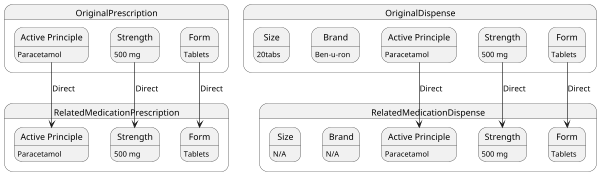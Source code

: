 @startuml
scale 600 width

state OriginalPrescription {
state "Active Principle" as long1
long1: Paracetamol
state "Strength" as long2
long2: 500 mg
state "Form" as long3
long3:  Tablets

}

state RelatedMedicationPrescription {
state "Active Principle" as long4
long4: Paracetamol
state "Strength" as long5
long5: 500 mg
state "Form" as long6
long6:  Tablets

}
long1 --> long4 : Direct
long2 --> long5 : Direct
long3 --> long6 : Direct

state OriginalDispense {
state "Active Principle" as a1
a1: Paracetamol
state "Strength" as s1
s1: 500 mg
state "Form" as f1
f1:  Tablets
state "Brand" as b1
b1:  Ben-u-ron

state "Size" as size1
size1:  20tabs



}

state RelatedMedicationDispense {
state "Active Principle" as a2
a2: Paracetamol
state "Strength" as s2
s2: 500 mg
state "Form" as f2
f2:  Tablets
state "Brand" as b2
b2:  N/A

state "Size" as size2
size2:  N/A
}


a1 --> a2 : Direct
s1 --> s2 : Direct
f1 --> f2 : Direct

@enduml


